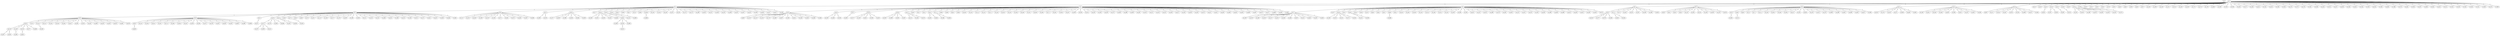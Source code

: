 graph GR{
id_0;
id_1;
id_2;
id_3;
id_4;
id_5;
id_6;
id_7;
id_8;
id_9;
id_10;
id_11;
id_12;
id_13;
id_14;
id_15;
id_16;
id_17;
id_18;
id_19;
id_20;
id_21;
id_22;
id_23;
id_24;
id_25;
id_26;
id_27;
id_28;
id_29;
id_30;
id_31;
id_32;
id_33;
id_34;
id_35;
id_36;
id_37;
id_38;
id_39;
id_40;
id_41;
id_42;
id_43;
id_44;
id_45;
id_46;
id_47;
id_48;
id_49;
id_50;
id_51;
id_52;
id_53;
id_54;
id_55;
id_56;
id_57;
id_58;
id_59;
id_60;
id_61;
id_62;
id_63;
id_64;
id_65;
id_66;
id_67;
id_68;
id_69;
id_70;
id_71;
id_72;
id_73;
id_74;
id_75;
id_76;
id_77;
id_78;
id_79;
id_80;
id_81;
id_82;
id_83;
id_84;
id_85;
id_86;
id_87;
id_88;
id_89;
id_90;
id_91;
id_92;
id_93;
id_94;
id_95;
id_96;
id_97;
id_98;
id_99;
id_100;
id_101;
id_102;
id_103;
id_104;
id_105;
id_106;
id_107;
id_108;
id_109;
id_110;
id_111;
id_112;
id_113;
id_114;
id_115;
id_116;
id_117;
id_118;
id_119;
id_120;
id_121;
id_122;
id_123;
id_124;
id_125;
id_126;
id_127;
id_128;
id_129;
id_130;
id_131;
id_132;
id_133;
id_134;
id_135;
id_136;
id_137;
id_138;
id_139;
id_140;
id_141;
id_142;
id_143;
id_144;
id_145;
id_146;
id_147;
id_148;
id_149;
id_150;
id_151;
id_152;
id_153;
id_154;
id_155;
id_156;
id_157;
id_158;
id_159;
id_160;
id_161;
id_162;
id_163;
id_164;
id_165;
id_166;
id_167;
id_168;
id_169;
id_170;
id_171;
id_172;
id_173;
id_174;
id_175;
id_176;
id_177;
id_178;
id_179;
id_180;
id_181;
id_182;
id_183;
id_184;
id_185;
id_186;
id_187;
id_188;
id_189;
id_190;
id_191;
id_192;
id_193;
id_194;
id_195;
id_196;
id_197;
id_198;
id_199;
id_200;
id_201;
id_202;
id_203;
id_204;
id_205;
id_206;
id_207;
id_208;
id_209;
id_210;
id_211;
id_212;
id_213;
id_214;
id_215;
id_216;
id_217;
id_218;
id_219;
id_220;
id_221;
id_222;
id_223;
id_224;
id_225;
id_226;
id_227;
id_228;
id_229;
id_230;
id_231;
id_232;
id_233;
id_234;
id_235;
id_236;
id_237;
id_238;
id_239;
id_240;
id_241;
id_242;
id_243;
id_244;
id_245;
id_246;
id_247;
id_248;
id_249;
id_250;
id_251;
id_252;
id_253;
id_254;
id_255;
id_256;
id_257;
id_258;
id_259;
id_260;
id_261;
id_262;
id_263;
id_264;
id_265;
id_266;
id_267;
id_268;
id_269;
id_270;
id_271;
id_272;
id_273;
id_274;
id_275;
id_276;
id_277;
id_278;
id_279;
id_280;
id_281;
id_282;
id_283;
id_284;
id_285;
id_286;
id_287;
id_288;
id_289;
id_290;
id_291;
id_292;
id_293;
id_294;
id_295;
id_296;
id_297;
id_298;
id_299;
id_300;
id_301;
id_302;
id_303;
id_304;
id_305;
id_306;
id_307;
id_308;
id_309;
id_310;
id_311;
id_312;
id_313;
id_314;
id_315;
id_316;
id_317;
id_318;
id_319;
id_320;
id_321;
id_322;
id_323;
id_324;
id_325;
id_326;
id_327;
id_328;
id_329;
id_330;
id_331;
id_332;
id_333;
id_334;
id_335;
id_336;
id_337;
id_338;
id_339;
id_340;
id_341;
id_342;
id_343;
id_344;
id_345;
id_346;
id_347;
id_348;
id_349;
id_350;
id_351;
id_352;
id_353;
id_354;
id_355;
id_356;
id_357;
id_358;
id_359;
id_360;
id_361;
id_362;
id_363;
id_364;
id_365;
id_366;
id_367;
id_368;
id_369;
id_370;
id_371;
id_372;
id_373;
id_374;
id_375;
id_376;
id_377;
id_378;
id_379;
id_380;
id_381;
id_382;
id_383;
id_384;
id_385;
id_386;
id_387;
id_388;
id_389;
id_390;
id_391;
id_392;
id_393;
id_394;
id_395;
id_396;
id_397;
id_398;
id_399;
id_400;
id_401;
id_402;
id_403;
id_404;
id_405;
id_406;
id_407;
id_408;
id_409;
id_410;
id_411;
id_412;
id_413;
id_414;
id_415;
id_416;
id_417;
id_418;
id_419;
id_420;
id_421;
id_422;
id_423;
id_424;
id_425;
id_426;
id_427;
id_428;
id_429;
id_430;
id_431;
id_432;
id_433;
id_434;
id_435;
id_436;
id_437;
id_438;
id_439;
id_440;
id_441;
id_442;
id_443;
id_444;
id_445;
id_446;
id_447;
id_448;
id_449;
id_450;
id_451;
id_452;
id_453;
id_454;
id_455;
id_456;
id_457;
id_458;
id_459;
id_460;
id_461;
id_462;
id_463;
id_464;
id_465;
id_466;
id_467;
id_468;
id_469;
id_470;
id_471;
id_472;
id_473;
id_474;
id_475;
id_476;
id_477;
id_478;
id_479;
id_480;
id_481;
id_482;
id_483;
id_484;
id_485;
id_486;
id_487;
id_488;
id_489;
id_490;
id_491;
id_492;
id_493;
id_494;
id_495;
id_496;
id_497;
id_498;
id_499;
id_1--id_2[label=1];
id_1--id_3[label=1];
id_1--id_4[label=1];
id_1--id_5[label=1];
id_1--id_7[label=1];
id_1--id_9[label=1];
id_1--id_11[label=1];
id_1--id_12[label=1];
id_1--id_14[label=1];
id_1--id_15[label=1];
id_1--id_18[label=1];
id_1--id_23[label=1];
id_1--id_24[label=1];
id_1--id_25[label=1];
id_1--id_28[label=1];
id_1--id_30[label=1];
id_1--id_32[label=1];
id_1--id_38[label=1];
id_1--id_50[label=1];
id_1--id_53[label=1];
id_1--id_62[label=1];
id_1--id_64[label=1];
id_1--id_78[label=1];
id_1--id_81[label=1];
id_1--id_83[label=1];
id_1--id_85[label=1];
id_1--id_90[label=1];
id_1--id_94[label=1];
id_1--id_97[label=1];
id_1--id_104[label=1];
id_1--id_106[label=1];
id_1--id_128[label=1];
id_1--id_131[label=1];
id_1--id_141[label=1];
id_1--id_145[label=1];
id_1--id_149[label=1];
id_1--id_171[label=1];
id_1--id_174[label=1];
id_1--id_178[label=1];
id_1--id_188[label=1];
id_1--id_190[label=1];
id_1--id_192[label=1];
id_1--id_206[label=1];
id_1--id_226[label=1];
id_1--id_227[label=1];
id_1--id_236[label=1];
id_1--id_241[label=1];
id_1--id_242[label=1];
id_1--id_243[label=1];
id_1--id_260[label=1];
id_1--id_263[label=1];
id_1--id_270[label=1];
id_1--id_275[label=1];
id_1--id_278[label=1];
id_1--id_281[label=1];
id_1--id_298[label=1];
id_1--id_316[label=1];
id_1--id_332[label=1];
id_1--id_337[label=1];
id_1--id_339[label=1];
id_1--id_340[label=1];
id_1--id_343[label=1];
id_1--id_344[label=1];
id_1--id_345[label=1];
id_1--id_354[label=1];
id_1--id_365[label=1];
id_1--id_366[label=1];
id_1--id_368[label=1];
id_1--id_376[label=1];
id_1--id_391[label=1];
id_1--id_394[label=1];
id_1--id_397[label=1];
id_1--id_398[label=1];
id_1--id_402[label=1];
id_1--id_410[label=1];
id_1--id_415[label=1];
id_1--id_432[label=1];
id_1--id_436[label=1];
id_1--id_443[label=1];
id_1--id_446[label=1];
id_1--id_451[label=1];
id_1--id_460[label=1];
id_1--id_474[label=1];
id_1--id_489[label=1];
id_2--id_6[label=1];
id_2--id_8[label=1];
id_2--id_13[label=1];
id_2--id_20[label=1];
id_2--id_27[label=1];
id_2--id_34[label=1];
id_2--id_43[label=1];
id_2--id_44[label=1];
id_2--id_63[label=1];
id_2--id_66[label=1];
id_2--id_67[label=1];
id_2--id_76[label=1];
id_2--id_96[label=1];
id_2--id_108[label=1];
id_2--id_120[label=1];
id_2--id_143[label=1];
id_2--id_144[label=1];
id_2--id_147[label=1];
id_2--id_150[label=1];
id_2--id_173[label=1];
id_2--id_175[label=1];
id_2--id_189[label=1];
id_2--id_203[label=1];
id_2--id_212[label=1];
id_2--id_246[label=1];
id_2--id_253[label=1];
id_2--id_296[label=1];
id_2--id_297[label=1];
id_2--id_347[label=1];
id_2--id_352[label=1];
id_2--id_358[label=1];
id_2--id_364[label=1];
id_2--id_417[label=1];
id_2--id_427[label=1];
id_2--id_439[label=1];
id_3--id_10[label=1];
id_3--id_16[label=1];
id_3--id_21[label=1];
id_3--id_26[label=1];
id_3--id_36[label=1];
id_3--id_37[label=1];
id_3--id_40[label=1];
id_3--id_47[label=1];
id_3--id_51[label=1];
id_3--id_52[label=1];
id_3--id_71[label=1];
id_3--id_86[label=1];
id_3--id_89[label=1];
id_3--id_92[label=1];
id_3--id_98[label=1];
id_3--id_100[label=1];
id_3--id_110[label=1];
id_3--id_112[label=1];
id_3--id_115[label=1];
id_3--id_117[label=1];
id_3--id_124[label=1];
id_3--id_129[label=1];
id_3--id_135[label=1];
id_3--id_140[label=1];
id_3--id_146[label=1];
id_3--id_151[label=1];
id_3--id_160[label=1];
id_3--id_164[label=1];
id_3--id_177[label=1];
id_3--id_181[label=1];
id_3--id_185[label=1];
id_3--id_187[label=1];
id_3--id_199[label=1];
id_3--id_204[label=1];
id_3--id_214[label=1];
id_3--id_229[label=1];
id_3--id_244[label=1];
id_3--id_259[label=1];
id_3--id_273[label=1];
id_3--id_280[label=1];
id_3--id_288[label=1];
id_3--id_289[label=1];
id_3--id_292[label=1];
id_3--id_310[label=1];
id_3--id_311[label=1];
id_3--id_314[label=1];
id_3--id_322[label=1];
id_3--id_326[label=1];
id_3--id_327[label=1];
id_3--id_335[label=1];
id_3--id_350[label=1];
id_3--id_353[label=1];
id_3--id_375[label=1];
id_3--id_411[label=1];
id_3--id_421[label=1];
id_3--id_434[label=1];
id_3--id_440[label=1];
id_3--id_442[label=1];
id_3--id_452[label=1];
id_3--id_466[label=1];
id_3--id_467[label=1];
id_3--id_473[label=1];
id_3--id_477[label=1];
id_3--id_486[label=1];
id_3--id_493[label=1];
id_3--id_499[label=1];
id_4--id_17[label=1];
id_4--id_19[label=1];
id_4--id_39[label=1];
id_4--id_41[label=1];
id_4--id_49[label=1];
id_4--id_54[label=1];
id_4--id_59[label=1];
id_4--id_79[label=1];
id_4--id_80[label=1];
id_4--id_82[label=1];
id_4--id_87[label=1];
id_4--id_88[label=1];
id_4--id_91[label=1];
id_4--id_103[label=1];
id_4--id_105[label=1];
id_4--id_109[label=1];
id_4--id_119[label=1];
id_4--id_133[label=1];
id_4--id_138[label=1];
id_4--id_152[label=1];
id_4--id_155[label=1];
id_4--id_158[label=1];
id_4--id_186[label=1];
id_4--id_195[label=1];
id_4--id_202[label=1];
id_4--id_215[label=1];
id_4--id_255[label=1];
id_4--id_268[label=1];
id_4--id_279[label=1];
id_4--id_282[label=1];
id_4--id_303[label=1];
id_4--id_313[label=1];
id_4--id_321[label=1];
id_4--id_325[label=1];
id_4--id_355[label=1];
id_4--id_356[label=1];
id_4--id_369[label=1];
id_4--id_390[label=1];
id_4--id_406[label=1];
id_4--id_414[label=1];
id_4--id_418[label=1];
id_4--id_422[label=1];
id_4--id_426[label=1];
id_4--id_429[label=1];
id_4--id_472[label=1];
id_5--id_55[label=1];
id_5--id_72[label=1];
id_5--id_73[label=1];
id_5--id_162[label=1];
id_5--id_191[label=1];
id_5--id_197[label=1];
id_5--id_198[label=1];
id_5--id_266[label=1];
id_5--id_403[label=1];
id_7--id_58[label=1];
id_7--id_61[label=1];
id_7--id_93[label=1];
id_7--id_95[label=1];
id_7--id_132[label=1];
id_7--id_182[label=1];
id_7--id_224[label=1];
id_7--id_228[label=1];
id_7--id_294[label=1];
id_7--id_370[label=1];
id_7--id_476[label=1];
id_9--id_33[label=1];
id_9--id_48[label=1];
id_9--id_60[label=1];
id_9--id_75[label=1];
id_9--id_77[label=1];
id_9--id_111[label=1];
id_9--id_130[label=1];
id_9--id_165[label=1];
id_9--id_184[label=1];
id_9--id_205[label=1];
id_9--id_221[label=1];
id_9--id_225[label=1];
id_9--id_265[label=1];
id_9--id_276[label=1];
id_9--id_331[label=1];
id_9--id_374[label=1];
id_9--id_386[label=1];
id_9--id_399[label=1];
id_9--id_401[label=1];
id_9--id_408[label=1];
id_9--id_455[label=1];
id_9--id_457[label=1];
id_9--id_494[label=1];
id_11--id_163[label=1];
id_11--id_170[label=1];
id_11--id_193[label=1];
id_11--id_317[label=1];
id_11--id_449[label=1];
id_11--id_463[label=1];
id_11--id_491[label=1];
id_12--id_148[label=1];
id_12--id_201[label=1];
id_12--id_238[label=1];
id_12--id_240[label=1];
id_12--id_264[label=1];
id_12--id_304[label=1];
id_12--id_307[label=1];
id_12--id_357[label=1];
id_12--id_381[label=1];
id_12--id_382[label=1];
id_14--id_99[label=1];
id_14--id_217[label=1];
id_14--id_254[label=1];
id_14--id_261[label=1];
id_14--id_319[label=1];
id_14--id_324[label=1];
id_14--id_396[label=1];
id_14--id_437[label=1];
id_14--id_444[label=1];
id_23--id_361[label=1];
id_24--id_207[label=1];
id_24--id_392[label=1];
id_25--id_387[label=1];
id_28--id_235[label=1];
id_32--id_233[label=1];
id_32--id_329[label=1];
id_32--id_348[label=1];
id_32--id_479[label=1];
id_38--id_283[label=1];
id_38--id_318[label=1];
id_38--id_320[label=1];
id_38--id_373[label=1];
id_6--id_22[label=1];
id_6--id_29[label=1];
id_6--id_31[label=1];
id_6--id_35[label=1];
id_6--id_42[label=1];
id_6--id_46[label=1];
id_6--id_57[label=1];
id_6--id_65[label=1];
id_6--id_69[label=1];
id_6--id_74[label=1];
id_6--id_101[label=1];
id_6--id_113[label=1];
id_6--id_136[label=1];
id_6--id_157[label=1];
id_6--id_176[label=1];
id_6--id_180[label=1];
id_6--id_196[label=1];
id_6--id_200[label=1];
id_6--id_211[label=1];
id_6--id_218[label=1];
id_6--id_232[label=1];
id_6--id_286[label=1];
id_6--id_291[label=1];
id_6--id_299[label=1];
id_6--id_323[label=1];
id_6--id_336[label=1];
id_6--id_351[label=1];
id_6--id_371[label=1];
id_6--id_441[label=1];
id_6--id_447[label=1];
id_6--id_458[label=1];
id_6--id_464[label=1];
id_6--id_482[label=1];
id_8--id_121[label=1];
id_8--id_153[label=1];
id_8--id_169[label=1];
id_8--id_209[label=1];
id_8--id_219[label=1];
id_8--id_234[label=1];
id_8--id_271[label=1];
id_8--id_362[label=1];
id_8--id_475[label=1];
id_8--id_495[label=1];
id_8--id_497[label=1];
id_8--id_498[label=1];
id_13--id_208[label=1];
id_13--id_250[label=1];
id_20--id_137[label=1];
id_20--id_290[label=1];
id_20--id_308[label=1];
id_20--id_338[label=1];
id_20--id_404[label=1];
id_20--id_459[label=1];
id_34--id_249[label=1];
id_34--id_251[label=1];
id_34--id_295[label=1];
id_34--id_425[label=1];
id_34--id_480[label=1];
id_43--id_84[label=1];
id_43--id_222[label=1];
id_44--id_380[label=1];
id_108--id_468[label=1];
id_10--id_68[label=1];
id_10--id_118[label=1];
id_10--id_123[label=1];
id_10--id_134[label=1];
id_10--id_179[label=1];
id_10--id_269[label=1];
id_10--id_287[label=1];
id_10--id_328[label=1];
id_10--id_341[label=1];
id_10--id_438[label=1];
id_10--id_456[label=1];
id_10--id_469[label=1];
id_10--id_484[label=1];
id_16--id_239[label=1];
id_16--id_248[label=1];
id_16--id_349[label=1];
id_21--id_450[label=1];
id_26--id_107[label=1];
id_26--id_220[label=1];
id_26--id_301[label=1];
id_26--id_393[label=1];
id_26--id_420[label=1];
id_36--id_305[label=1];
id_36--id_389[label=1];
id_36--id_405[label=1];
id_36--id_407[label=1];
id_37--id_213[label=1];
id_37--id_258[label=1];
id_37--id_470[label=1];
id_52--id_435[label=1];
id_52--id_462[label=1];
id_71--id_346[label=1];
id_71--id_384[label=1];
id_17--id_139[label=1];
id_17--id_159[label=1];
id_17--id_166[label=1];
id_17--id_230[label=1];
id_17--id_237[label=1];
id_17--id_252[label=1];
id_17--id_284[label=1];
id_17--id_306[label=1];
id_17--id_367[label=1];
id_17--id_413[label=1];
id_17--id_483[label=1];
id_17--id_487[label=1];
id_17--id_492[label=1];
id_39--id_194[label=1];
id_39--id_223[label=1];
id_39--id_231[label=1];
id_39--id_272[label=1];
id_39--id_302[label=1];
id_49--id_210[label=1];
id_49--id_309[label=1];
id_88--id_488[label=1];
id_55--id_334[label=1];
id_55--id_377[label=1];
id_55--id_379[label=1];
id_55--id_400[label=1];
id_72--id_445[label=1];
id_72--id_454[label=1];
id_33--id_363[label=1];
id_48--id_312[label=1];
id_22--id_45[label=1];
id_22--id_70[label=1];
id_22--id_114[label=1];
id_22--id_122[label=1];
id_22--id_142[label=1];
id_22--id_156[label=1];
id_22--id_245[label=1];
id_22--id_247[label=1];
id_22--id_262[label=1];
id_22--id_333[label=1];
id_22--id_342[label=1];
id_22--id_360[label=1];
id_22--id_416[label=1];
id_22--id_419[label=1];
id_22--id_453[label=1];
id_22--id_461[label=1];
id_22--id_478[label=1];
id_29--id_56[label=1];
id_29--id_125[label=1];
id_29--id_154[label=1];
id_29--id_161[label=1];
id_29--id_167[label=1];
id_29--id_172[label=1];
id_29--id_256[label=1];
id_29--id_293[label=1];
id_29--id_315[label=1];
id_29--id_330[label=1];
id_29--id_359[label=1];
id_29--id_372[label=1];
id_29--id_378[label=1];
id_29--id_423[label=1];
id_29--id_428[label=1];
id_29--id_433[label=1];
id_29--id_465[label=1];
id_29--id_490[label=1];
id_29--id_496[label=1];
id_31--id_471[label=1];
id_35--id_127[label=1];
id_35--id_274[label=1];
id_35--id_300[label=1];
id_35--id_448[label=1];
id_42--id_102[label=1];
id_42--id_395[label=1];
id_57--id_424[label=1];
id_84--id_168[label=1];
id_84--id_183[label=1];
id_84--id_409[label=1];
id_45--id_116[label=1];
id_45--id_126[label=1];
id_45--id_216[label=1];
id_45--id_277[label=1];
id_45--id_388[label=1];
id_114--id_430[label=1];
id_56--id_485[label=1];
id_127--id_257[label=1];
id_127--id_385[label=1];
id_127--id_412[label=1];
id_183--id_431[label=1];
id_116--id_267[label=1];
id_116--id_285[label=1];
id_126--id_383[label=1];
id_216--id_481[label=1];
}